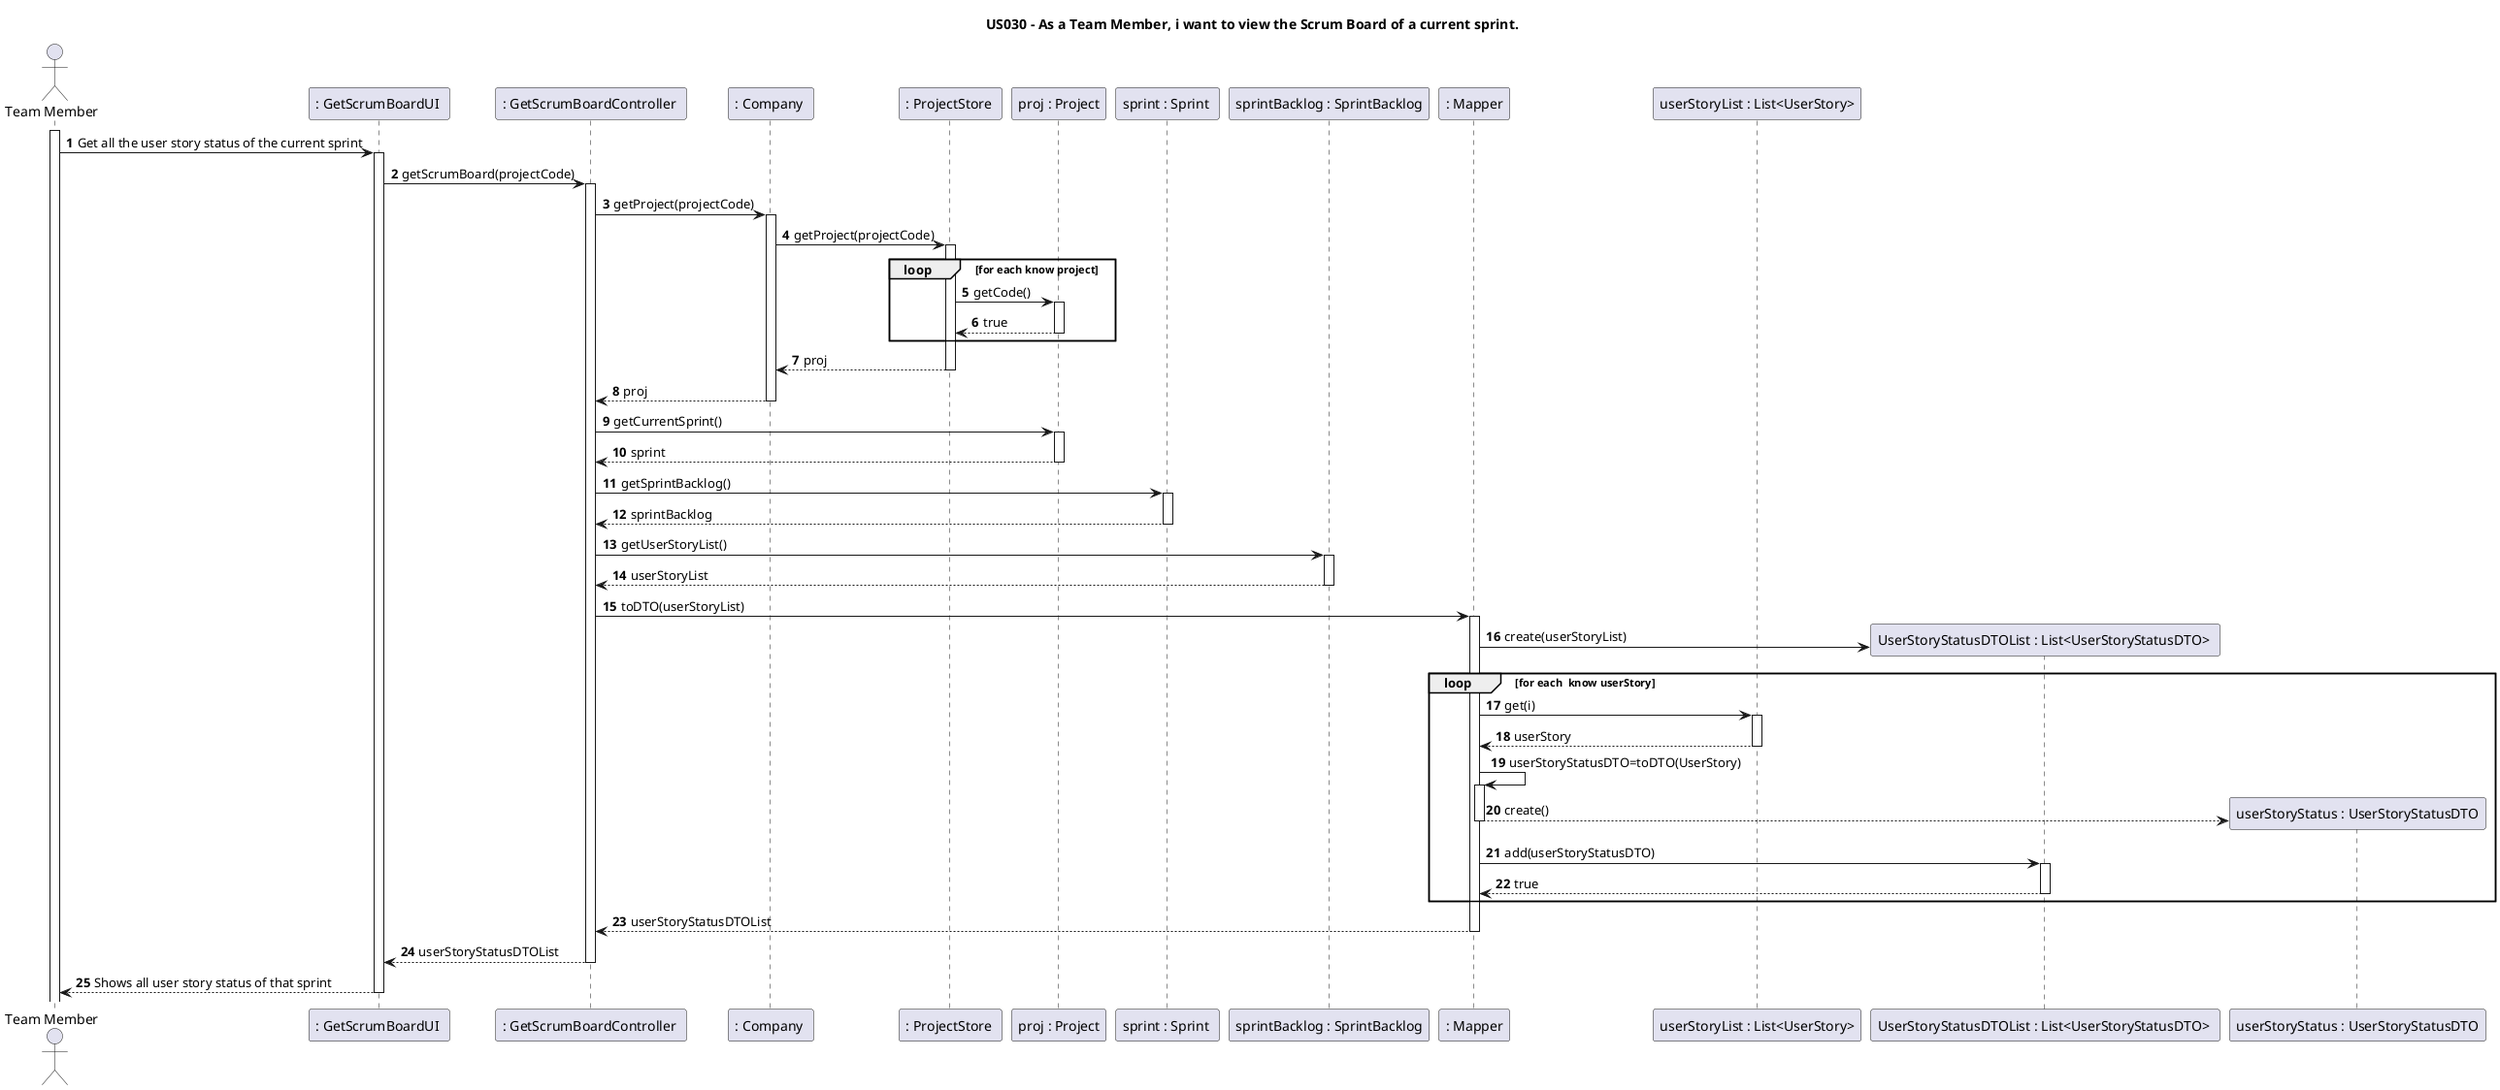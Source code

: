 @startuml
'https://plantuml.com/class-diagram

title US030 - As a Team Member, i want to view the Scrum Board of a current sprint.

autoactivate on
autonumber

actor "Team Member" as TeamMember

participant ": GetScrumBoardUI " as UI
participant ": GetScrumBoardController " as controller
participant ": Company " as company
participant ": ProjectStore " as ProjStore
participant "proj : Project" as proj
participant "sprint : Sprint " as sprint
participant "sprintBacklog : SprintBacklog" as sprintBacklog
participant ": Mapper" as mapper
participant "userStoryList : List<UserStory>" as userStoryList
participant "UserStoryStatusDTOList : List<UserStoryStatusDTO> " as tasksDTOList
participant "userStoryStatus : UserStoryStatusDTO" as UserStoryStatus

activate TeamMember

TeamMember -> UI: Get all the user story status of the current sprint

UI -> controller: getScrumBoard(projectCode)
controller -> company: getProject(projectCode)
company -> ProjStore: getProject(projectCode)
loop for each know project
ProjStore -> proj: getCode()
return true
end
return proj
return proj
controller -> proj: getCurrentSprint()
return sprint
controller -> sprint: getSprintBacklog()
return sprintBacklog
controller -> sprintBacklog: getUserStoryList()
return userStoryList
controller -> mapper : toDTO(userStoryList)
mapper -> tasksDTOList**: create(userStoryList)
loop for each  know userStory
mapper -> userStoryList : get(i)
return userStory
mapper -> mapper : userStoryStatusDTO=toDTO(UserStory)
mapper --> UserStoryStatus**: create()
deactivate
mapper -> tasksDTOList : add(userStoryStatusDTO)
return true
end
return userStoryStatusDTOList
return userStoryStatusDTOList
return Shows all user story status of that sprint


@enduml

